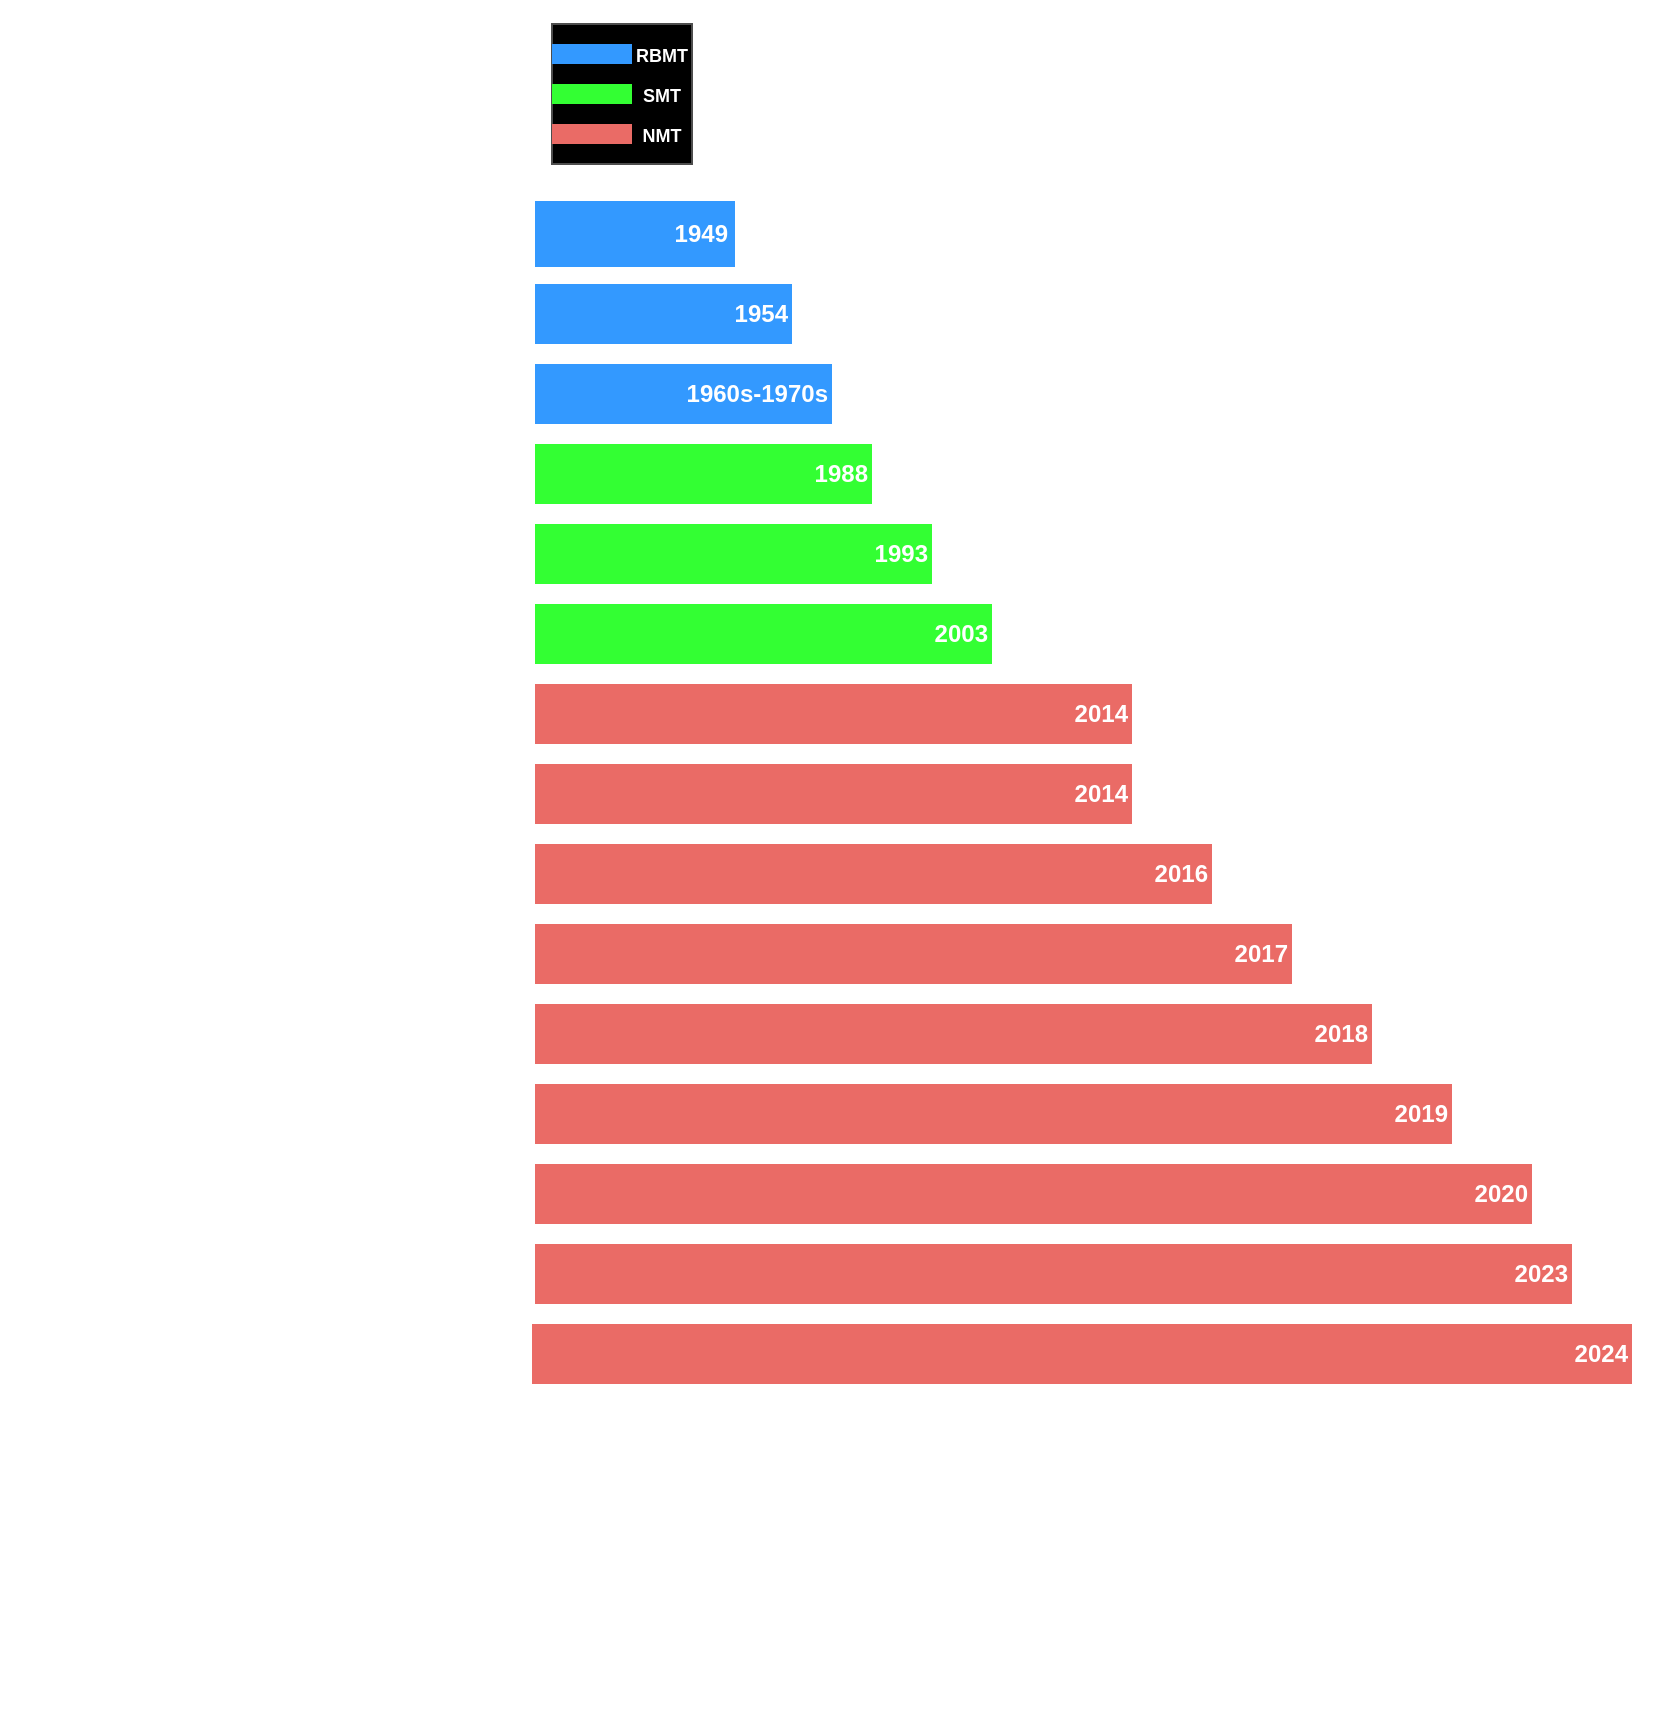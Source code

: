 <mxfile version="24.8.3">
  <diagram name="Page-1" id="5dRE9haZwjfNdNg_Jbhj">
    <mxGraphModel dx="1194" dy="797" grid="1" gridSize="10" guides="1" tooltips="1" connect="1" arrows="1" fold="1" page="1" pageScale="1" pageWidth="850" pageHeight="1100" math="0" shadow="0">
      <root>
        <mxCell id="0" />
        <mxCell id="1" parent="0" />
        <mxCell id="c4zuf6fNESYSLhAQH1gj-6" value="&lt;b&gt;&lt;font color=&quot;#ffffff&quot;&gt;1949&lt;/font&gt;&lt;/b&gt;" style="rounded=0;whiteSpace=wrap;html=1;strokeColor=#3399FF;strokeWidth=3;fillColor=#3399FF;gradientColor=none;align=right;" vertex="1" parent="1">
          <mxGeometry x="270" y="160" width="100" height="30" as="geometry" />
        </mxCell>
        <mxCell id="c4zuf6fNESYSLhAQH1gj-7" value="&lt;b&gt;&lt;font color=&quot;#ffffff&quot;&gt;1954&lt;/font&gt;&lt;/b&gt;" style="rounded=0;whiteSpace=wrap;html=1;strokeColor=none;strokeWidth=3;fillColor=#3399FF;align=right;" vertex="1" parent="1">
          <mxGeometry x="270" y="200" width="130" height="30" as="geometry" />
        </mxCell>
        <mxCell id="c4zuf6fNESYSLhAQH1gj-8" value="&lt;b&gt;&lt;font color=&quot;#ffffff&quot;&gt;1960s-1970s&lt;/font&gt;&lt;/b&gt;" style="rounded=0;whiteSpace=wrap;html=1;strokeColor=none;strokeWidth=3;fillColor=#3399FF;align=right;" vertex="1" parent="1">
          <mxGeometry x="270" y="240" width="150" height="30" as="geometry" />
        </mxCell>
        <mxCell id="c4zuf6fNESYSLhAQH1gj-9" value="&lt;b style=&quot;&quot;&gt;&lt;font color=&quot;#ffffff&quot;&gt;1988&lt;/font&gt;&lt;/b&gt;" style="rounded=0;whiteSpace=wrap;html=1;strokeColor=none;strokeWidth=3;fillColor=#33FF33;align=right;" vertex="1" parent="1">
          <mxGeometry x="270" y="280" width="170" height="30" as="geometry" />
        </mxCell>
        <mxCell id="c4zuf6fNESYSLhAQH1gj-10" value="&lt;b&gt;&lt;font color=&quot;#ffffff&quot;&gt;1993&lt;/font&gt;&lt;/b&gt;" style="rounded=0;whiteSpace=wrap;html=1;strokeColor=none;strokeWidth=3;fillColor=#33FF33;align=right;" vertex="1" parent="1">
          <mxGeometry x="270" y="320" width="200" height="30" as="geometry" />
        </mxCell>
        <mxCell id="c4zuf6fNESYSLhAQH1gj-11" value="&lt;b&gt;&lt;font color=&quot;#ffffff&quot;&gt;2003&lt;/font&gt;&lt;/b&gt;" style="rounded=0;whiteSpace=wrap;html=1;strokeColor=none;strokeWidth=3;fillColor=#33FF33;align=right;" vertex="1" parent="1">
          <mxGeometry x="270" y="360" width="230" height="30" as="geometry" />
        </mxCell>
        <mxCell id="c4zuf6fNESYSLhAQH1gj-12" value="&lt;b style=&quot;&quot;&gt;&lt;font color=&quot;#ffffff&quot;&gt;2014&lt;/font&gt;&lt;/b&gt;" style="rounded=0;whiteSpace=wrap;html=1;strokeColor=none;strokeWidth=3;fillColor=#EA6B66;align=right;" vertex="1" parent="1">
          <mxGeometry x="270" y="400" width="300" height="30" as="geometry" />
        </mxCell>
        <mxCell id="c4zuf6fNESYSLhAQH1gj-13" value="&lt;b style=&quot;&quot;&gt;&lt;font color=&quot;#ffffff&quot;&gt;2014&lt;/font&gt;&lt;/b&gt;" style="rounded=0;whiteSpace=wrap;html=1;strokeColor=none;strokeWidth=3;fillColor=#EA6B66;align=right;" vertex="1" parent="1">
          <mxGeometry x="270" y="440" width="300" height="30" as="geometry" />
        </mxCell>
        <mxCell id="c4zuf6fNESYSLhAQH1gj-14" value="&lt;b style=&quot;&quot;&gt;&lt;font color=&quot;#ffffff&quot;&gt;2016&lt;/font&gt;&lt;/b&gt;" style="rounded=0;whiteSpace=wrap;html=1;strokeColor=none;strokeWidth=3;fillColor=#EA6B66;align=right;" vertex="1" parent="1">
          <mxGeometry x="270" y="480" width="340" height="30" as="geometry" />
        </mxCell>
        <mxCell id="c4zuf6fNESYSLhAQH1gj-15" value="&lt;b style=&quot;&quot;&gt;&lt;font color=&quot;#ffffff&quot;&gt;2017&lt;/font&gt;&lt;/b&gt;" style="rounded=0;whiteSpace=wrap;html=1;strokeColor=none;strokeWidth=3;fillColor=#EA6B66;align=right;" vertex="1" parent="1">
          <mxGeometry x="270" y="520" width="380" height="30" as="geometry" />
        </mxCell>
        <mxCell id="c4zuf6fNESYSLhAQH1gj-16" value="&lt;b style=&quot;&quot;&gt;&lt;font color=&quot;#ffffff&quot;&gt;2018&lt;/font&gt;&lt;/b&gt;" style="rounded=0;whiteSpace=wrap;html=1;strokeColor=none;strokeWidth=3;fillColor=#EA6B66;align=right;" vertex="1" parent="1">
          <mxGeometry x="270" y="560" width="420" height="30" as="geometry" />
        </mxCell>
        <mxCell id="c4zuf6fNESYSLhAQH1gj-17" value="&lt;b style=&quot;&quot;&gt;&lt;font color=&quot;#ffffff&quot;&gt;2019&lt;/font&gt;&lt;/b&gt;" style="rounded=0;whiteSpace=wrap;html=1;strokeColor=none;strokeWidth=3;fillColor=#EA6B66;align=right;" vertex="1" parent="1">
          <mxGeometry x="270" y="600" width="460" height="30" as="geometry" />
        </mxCell>
        <mxCell id="c4zuf6fNESYSLhAQH1gj-18" value="&lt;b style=&quot;&quot;&gt;&lt;font color=&quot;#ffffff&quot;&gt;2020&lt;/font&gt;&lt;/b&gt;" style="rounded=0;whiteSpace=wrap;html=1;strokeColor=none;strokeWidth=3;fillColor=#EA6B66;align=right;" vertex="1" parent="1">
          <mxGeometry x="270" y="640" width="500" height="30" as="geometry" />
        </mxCell>
        <mxCell id="c4zuf6fNESYSLhAQH1gj-19" value="&lt;b style=&quot;&quot;&gt;&lt;font color=&quot;#ffffff&quot;&gt;2023&lt;/font&gt;&lt;/b&gt;" style="rounded=0;whiteSpace=wrap;html=1;strokeColor=none;strokeWidth=3;fillColor=#EA6B66;align=right;" vertex="1" parent="1">
          <mxGeometry x="270" y="680" width="520" height="30" as="geometry" />
        </mxCell>
        <mxCell id="c4zuf6fNESYSLhAQH1gj-21" value="" style="endArrow=none;html=1;rounded=0;strokeColor=#FFFFFF;strokeWidth=3;" edge="1" parent="1">
          <mxGeometry width="50" height="50" relative="1" as="geometry">
            <mxPoint x="270" y="810" as="sourcePoint" />
            <mxPoint x="270" y="60" as="targetPoint" />
          </mxGeometry>
        </mxCell>
        <mxCell id="c4zuf6fNESYSLhAQH1gj-22" value="&lt;b&gt;&lt;font color=&quot;#ffffff&quot;&gt;2024&lt;/font&gt;&lt;/b&gt;" style="rounded=0;whiteSpace=wrap;html=1;strokeColor=none;strokeWidth=3;fillColor=#EA6B66;align=right;" vertex="1" parent="1">
          <mxGeometry x="270" y="720" width="550" height="30" as="geometry" />
        </mxCell>
        <mxCell id="c4zuf6fNESYSLhAQH1gj-23" value="" style="whiteSpace=wrap;html=1;aspect=fixed;fillColor=#000000;movable=1;resizable=1;rotatable=1;deletable=1;editable=1;locked=0;connectable=1;gradientColor=default;strokeColor=#4D4D4D;" vertex="1" parent="1">
          <mxGeometry x="280" y="70" width="70" height="70" as="geometry" />
        </mxCell>
        <mxCell id="c4zuf6fNESYSLhAQH1gj-33" value="" style="group" vertex="1" connectable="0" parent="1">
          <mxGeometry x="280" y="80" width="70" height="50" as="geometry" />
        </mxCell>
        <mxCell id="c4zuf6fNESYSLhAQH1gj-24" value="" style="rounded=0;whiteSpace=wrap;html=1;strokeColor=none;fillColor=#3399FF;movable=1;resizable=1;rotatable=1;deletable=1;editable=1;locked=0;connectable=1;container=0;" vertex="1" parent="c4zuf6fNESYSLhAQH1gj-33">
          <mxGeometry width="40" height="10" as="geometry" />
        </mxCell>
        <mxCell id="c4zuf6fNESYSLhAQH1gj-25" value="" style="rounded=0;whiteSpace=wrap;html=1;strokeColor=none;fillColor=#33FF33;movable=1;resizable=1;rotatable=1;deletable=1;editable=1;locked=0;connectable=1;container=0;" vertex="1" parent="c4zuf6fNESYSLhAQH1gj-33">
          <mxGeometry y="20" width="40" height="10" as="geometry" />
        </mxCell>
        <mxCell id="c4zuf6fNESYSLhAQH1gj-26" value="" style="rounded=0;whiteSpace=wrap;html=1;strokeColor=none;fillColor=#EA6B66;movable=1;resizable=1;rotatable=1;deletable=1;editable=1;locked=0;connectable=1;container=0;" vertex="1" parent="c4zuf6fNESYSLhAQH1gj-33">
          <mxGeometry y="40" width="40" height="10" as="geometry" />
        </mxCell>
        <mxCell id="c4zuf6fNESYSLhAQH1gj-27" value="&lt;b&gt;&lt;font style=&quot;font-size: 9px;&quot; color=&quot;#ffffff&quot;&gt;RBMT&lt;/font&gt;&lt;/b&gt;" style="text;html=1;align=center;verticalAlign=middle;whiteSpace=wrap;rounded=0;movable=1;resizable=1;rotatable=1;deletable=1;editable=1;locked=0;connectable=1;container=0;" vertex="1" parent="c4zuf6fNESYSLhAQH1gj-33">
          <mxGeometry x="40" width="30" height="10" as="geometry" />
        </mxCell>
        <mxCell id="c4zuf6fNESYSLhAQH1gj-28" value="&lt;b&gt;&lt;font style=&quot;font-size: 9px;&quot; color=&quot;#ffffff&quot;&gt;SMT&lt;/font&gt;&lt;/b&gt;" style="text;html=1;align=center;verticalAlign=middle;whiteSpace=wrap;rounded=0;movable=1;resizable=1;rotatable=1;deletable=1;editable=1;locked=0;connectable=1;container=0;" vertex="1" parent="c4zuf6fNESYSLhAQH1gj-33">
          <mxGeometry x="40" y="20" width="30" height="10" as="geometry" />
        </mxCell>
        <mxCell id="c4zuf6fNESYSLhAQH1gj-29" value="&lt;b&gt;&lt;font style=&quot;font-size: 9px;&quot; color=&quot;#ffffff&quot;&gt;NMT&lt;/font&gt;&lt;/b&gt;" style="text;html=1;align=center;verticalAlign=middle;whiteSpace=wrap;rounded=0;movable=1;resizable=1;rotatable=1;deletable=1;editable=1;locked=0;connectable=1;container=0;" vertex="1" parent="c4zuf6fNESYSLhAQH1gj-33">
          <mxGeometry x="40" y="40" width="30" height="10" as="geometry" />
        </mxCell>
        <mxCell id="c4zuf6fNESYSLhAQH1gj-34" value="&lt;strong style=&quot;text-align: start;&quot;&gt;&lt;font color=&quot;#ffffff&quot;&gt;Warren Weaver&#39;s Memorandum&lt;/font&gt;&lt;/strong&gt;" style="text;html=1;align=center;verticalAlign=middle;whiteSpace=wrap;rounded=0;" vertex="1" parent="1">
          <mxGeometry x="40" y="160" width="230" height="30" as="geometry" />
        </mxCell>
        <mxCell id="c4zuf6fNESYSLhAQH1gj-36" value="&lt;strong style=&quot;text-align: start;&quot;&gt;&lt;font color=&quot;#ffffff&quot;&gt;Georgetown-IBM Experiment&lt;/font&gt;&lt;/strong&gt;" style="text;html=1;align=center;verticalAlign=middle;whiteSpace=wrap;rounded=0;" vertex="1" parent="1">
          <mxGeometry x="40" y="200" width="230" height="30" as="geometry" />
        </mxCell>
        <mxCell id="c4zuf6fNESYSLhAQH1gj-37" value="&lt;strong style=&quot;text-align: start;&quot;&gt;&lt;font color=&quot;#ffffff&quot;&gt;Development of Early RBMT Systems&lt;/font&gt;&lt;/strong&gt;" style="text;html=1;align=center;verticalAlign=middle;whiteSpace=wrap;rounded=0;" vertex="1" parent="1">
          <mxGeometry x="40" y="240" width="230" height="30" as="geometry" />
        </mxCell>
        <mxCell id="c4zuf6fNESYSLhAQH1gj-38" value="&lt;strong style=&quot;text-align: start;&quot;&gt;&lt;font color=&quot;#ffffff&quot;&gt;Emergence of SMT Theory&lt;/font&gt;&lt;/strong&gt;" style="text;html=1;align=center;verticalAlign=middle;whiteSpace=wrap;rounded=0;" vertex="1" parent="1">
          <mxGeometry x="40" y="280" width="230" height="30" as="geometry" />
        </mxCell>
        <mxCell id="c4zuf6fNESYSLhAQH1gj-39" value="&lt;strong style=&quot;text-align: start;&quot;&gt;&lt;font color=&quot;#ffffff&quot;&gt;IBM&#39;s Candide System&lt;/font&gt;&lt;/strong&gt;" style="text;html=1;align=center;verticalAlign=middle;whiteSpace=wrap;rounded=0;" vertex="1" parent="1">
          <mxGeometry x="40" y="320" width="230" height="30" as="geometry" />
        </mxCell>
        <mxCell id="c4zuf6fNESYSLhAQH1gj-40" value="&lt;strong style=&quot;text-align: start;&quot;&gt;&lt;font color=&quot;#ffffff&quot;&gt;Phrase-Based SMT Models&lt;/font&gt;&lt;/strong&gt;" style="text;html=1;align=center;verticalAlign=middle;whiteSpace=wrap;rounded=0;" vertex="1" parent="1">
          <mxGeometry x="40" y="360" width="230" height="30" as="geometry" />
        </mxCell>
        <mxCell id="c4zuf6fNESYSLhAQH1gj-41" value="&lt;strong style=&quot;text-align: start;&quot;&gt;&lt;font color=&quot;#ffffff&quot;&gt;Sequence-to-Sequence Models&lt;/font&gt;&lt;/strong&gt;" style="text;html=1;align=center;verticalAlign=middle;whiteSpace=wrap;rounded=0;" vertex="1" parent="1">
          <mxGeometry x="40" y="400" width="230" height="30" as="geometry" />
        </mxCell>
        <mxCell id="c4zuf6fNESYSLhAQH1gj-42" value="&lt;strong style=&quot;text-align: start;&quot;&gt;&lt;font color=&quot;#ffffff&quot;&gt;RNN Encoder-Decoder with Attention&lt;/font&gt;&lt;/strong&gt;" style="text;html=1;align=center;verticalAlign=middle;whiteSpace=wrap;rounded=0;" vertex="1" parent="1">
          <mxGeometry x="40" y="440" width="230" height="30" as="geometry" />
        </mxCell>
        <mxCell id="c4zuf6fNESYSLhAQH1gj-43" value="&lt;strong style=&quot;text-align: start;&quot;&gt;&lt;font color=&quot;#ffffff&quot;&gt;Google Neural Machine Translation&amp;nbsp;&lt;/font&gt;&lt;/strong&gt;" style="text;html=1;align=center;verticalAlign=middle;whiteSpace=wrap;rounded=0;" vertex="1" parent="1">
          <mxGeometry x="40" y="480" width="230" height="30" as="geometry" />
        </mxCell>
        <mxCell id="c4zuf6fNESYSLhAQH1gj-44" value="&lt;strong style=&quot;text-align: start;&quot;&gt;&lt;font color=&quot;#ffffff&quot;&gt;Transformer Architecture&lt;/font&gt;&lt;/strong&gt;" style="text;html=1;align=center;verticalAlign=middle;whiteSpace=wrap;rounded=0;" vertex="1" parent="1">
          <mxGeometry x="40" y="520" width="230" height="30" as="geometry" />
        </mxCell>
        <mxCell id="c4zuf6fNESYSLhAQH1gj-45" value="&lt;strong style=&quot;text-align: start;&quot;&gt;&lt;font color=&quot;#ffffff&quot;&gt;BERT Model&lt;/font&gt;&lt;/strong&gt;" style="text;html=1;align=center;verticalAlign=middle;whiteSpace=wrap;rounded=0;" vertex="1" parent="1">
          <mxGeometry x="40" y="560" width="230" height="30" as="geometry" />
        </mxCell>
        <mxCell id="c4zuf6fNESYSLhAQH1gj-46" value="&lt;strong style=&quot;text-align: start;&quot;&gt;&lt;font color=&quot;#ffffff&quot;&gt;GPT-2 by OpenAI&lt;/font&gt;&lt;/strong&gt;" style="text;html=1;align=center;verticalAlign=middle;whiteSpace=wrap;rounded=0;" vertex="1" parent="1">
          <mxGeometry x="40" y="600" width="230" height="30" as="geometry" />
        </mxCell>
        <mxCell id="c4zuf6fNESYSLhAQH1gj-47" value="&lt;strong style=&quot;text-align: start;&quot;&gt;&lt;font color=&quot;#ffffff&quot;&gt;GPT-3 and Multilingual Models&lt;/font&gt;&lt;/strong&gt;" style="text;html=1;align=center;verticalAlign=middle;whiteSpace=wrap;rounded=0;" vertex="1" parent="1">
          <mxGeometry x="40" y="640" width="230" height="30" as="geometry" />
        </mxCell>
        <mxCell id="c4zuf6fNESYSLhAQH1gj-48" value="&lt;strong style=&quot;text-align: start;&quot;&gt;&lt;font color=&quot;#ffffff&quot;&gt;OpenAI&#39;s ChatGPT&lt;/font&gt;&lt;/strong&gt;" style="text;html=1;align=center;verticalAlign=middle;whiteSpace=wrap;rounded=0;" vertex="1" parent="1">
          <mxGeometry x="40" y="680" width="230" height="30" as="geometry" />
        </mxCell>
        <mxCell id="c4zuf6fNESYSLhAQH1gj-49" value="&lt;strong style=&quot;text-align: start;&quot;&gt;&lt;font color=&quot;#ffffff&quot;&gt;OpenAI&#39;s GPT-4 Release&lt;/font&gt;&lt;/strong&gt;" style="text;html=1;align=center;verticalAlign=middle;whiteSpace=wrap;rounded=0;" vertex="1" parent="1">
          <mxGeometry x="40" y="720" width="230" height="30" as="geometry" />
        </mxCell>
        <mxCell id="c4zuf6fNESYSLhAQH1gj-50" value="" style="endArrow=none;html=1;rounded=0;strokeColor=#FFFFFF;strokeWidth=3;" edge="1" parent="1">
          <mxGeometry width="50" height="50" relative="1" as="geometry">
            <mxPoint x="270" y="810" as="sourcePoint" />
            <mxPoint x="840" y="810" as="targetPoint" />
          </mxGeometry>
        </mxCell>
        <mxCell id="c4zuf6fNESYSLhAQH1gj-51" value="&lt;font color=&quot;#ffffff&quot;&gt;1949&lt;/font&gt;" style="text;html=1;align=center;verticalAlign=middle;resizable=0;points=[];autosize=1;strokeColor=none;fillColor=none;" vertex="1" parent="1">
          <mxGeometry x="260" y="809" width="50" height="30" as="geometry" />
        </mxCell>
        <mxCell id="c4zuf6fNESYSLhAQH1gj-52" value="&lt;font color=&quot;#ffffff&quot;&gt;1954&lt;/font&gt;" style="text;html=1;align=center;verticalAlign=middle;resizable=0;points=[];autosize=1;strokeColor=none;fillColor=none;" vertex="1" parent="1">
          <mxGeometry x="295" y="809" width="50" height="30" as="geometry" />
        </mxCell>
        <mxCell id="c4zuf6fNESYSLhAQH1gj-53" value="&lt;font color=&quot;#ffffff&quot;&gt;1960-1970&lt;/font&gt;" style="text;html=1;align=center;verticalAlign=middle;resizable=0;points=[];autosize=1;strokeColor=none;fillColor=none;" vertex="1" parent="1">
          <mxGeometry x="340" y="809" width="80" height="30" as="geometry" />
        </mxCell>
        <mxCell id="c4zuf6fNESYSLhAQH1gj-54" value="&lt;font color=&quot;#ffffff&quot;&gt;&lt;span style=&quot;caret-color: rgb(255, 255, 255);&quot;&gt;1993&lt;/span&gt;&lt;/font&gt;" style="text;html=1;align=center;verticalAlign=middle;resizable=0;points=[];autosize=1;strokeColor=none;fillColor=none;" vertex="1" parent="1">
          <mxGeometry x="450" y="809" width="50" height="30" as="geometry" />
        </mxCell>
        <mxCell id="c4zuf6fNESYSLhAQH1gj-55" value="&lt;font color=&quot;#ffffff&quot;&gt;2014&lt;/font&gt;" style="text;html=1;align=center;verticalAlign=middle;resizable=0;points=[];autosize=1;strokeColor=none;fillColor=none;" vertex="1" parent="1">
          <mxGeometry x="520" y="809" width="50" height="30" as="geometry" />
        </mxCell>
        <mxCell id="c4zuf6fNESYSLhAQH1gj-56" value="&lt;font color=&quot;#ffffff&quot;&gt;2003&lt;/font&gt;" style="text;html=1;align=center;verticalAlign=middle;resizable=0;points=[];autosize=1;strokeColor=none;fillColor=none;" vertex="1" parent="1">
          <mxGeometry x="480" y="809" width="50" height="30" as="geometry" />
        </mxCell>
        <mxCell id="c4zuf6fNESYSLhAQH1gj-57" value="&lt;font color=&quot;#ffffff&quot;&gt;2017&lt;/font&gt;" style="text;html=1;align=center;verticalAlign=middle;resizable=0;points=[];autosize=1;strokeColor=none;fillColor=none;" vertex="1" parent="1">
          <mxGeometry x="594" y="809" width="50" height="30" as="geometry" />
        </mxCell>
        <mxCell id="c4zuf6fNESYSLhAQH1gj-58" value="&lt;font color=&quot;#ffffff&quot;&gt;2018&lt;/font&gt;" style="text;html=1;align=center;verticalAlign=middle;resizable=0;points=[];autosize=1;strokeColor=none;fillColor=none;" vertex="1" parent="1">
          <mxGeometry x="633" y="809" width="50" height="30" as="geometry" />
        </mxCell>
        <mxCell id="c4zuf6fNESYSLhAQH1gj-59" value="&lt;font color=&quot;#ffffff&quot;&gt;&lt;span style=&quot;caret-color: rgb(255, 255, 255);&quot;&gt;2020&lt;/span&gt;&lt;/font&gt;" style="text;html=1;align=center;verticalAlign=middle;resizable=0;points=[];autosize=1;strokeColor=none;fillColor=none;" vertex="1" parent="1">
          <mxGeometry x="720" y="809" width="50" height="30" as="geometry" />
        </mxCell>
        <mxCell id="c4zuf6fNESYSLhAQH1gj-60" value="&lt;font color=&quot;#ffffff&quot;&gt;2023&lt;/font&gt;" style="text;html=1;align=center;verticalAlign=middle;resizable=0;points=[];autosize=1;strokeColor=none;fillColor=none;" vertex="1" parent="1">
          <mxGeometry x="750" y="809" width="50" height="30" as="geometry" />
        </mxCell>
        <mxCell id="c4zuf6fNESYSLhAQH1gj-61" value="&lt;font color=&quot;#ffffff&quot;&gt;1988&lt;/font&gt;" style="text;html=1;align=center;verticalAlign=middle;resizable=0;points=[];autosize=1;strokeColor=none;fillColor=none;" vertex="1" parent="1">
          <mxGeometry x="410" y="809" width="50" height="30" as="geometry" />
        </mxCell>
        <mxCell id="c4zuf6fNESYSLhAQH1gj-62" value="&lt;font color=&quot;#ffffff&quot;&gt;2016&lt;/font&gt;" style="text;html=1;align=center;verticalAlign=middle;resizable=0;points=[];autosize=1;strokeColor=none;fillColor=none;" vertex="1" parent="1">
          <mxGeometry x="555" y="809" width="50" height="30" as="geometry" />
        </mxCell>
        <mxCell id="c4zuf6fNESYSLhAQH1gj-63" value="&lt;font color=&quot;#ffffff&quot;&gt;2019&lt;/font&gt;" style="text;html=1;align=center;verticalAlign=middle;resizable=0;points=[];autosize=1;strokeColor=none;fillColor=none;" vertex="1" parent="1">
          <mxGeometry x="672" y="809" width="50" height="30" as="geometry" />
        </mxCell>
        <mxCell id="c4zuf6fNESYSLhAQH1gj-65" value="&lt;font color=&quot;#ffffff&quot;&gt;2024&lt;/font&gt;" style="text;html=1;align=center;verticalAlign=middle;resizable=0;points=[];autosize=1;strokeColor=none;fillColor=none;" vertex="1" parent="1">
          <mxGeometry x="790" y="809" width="50" height="30" as="geometry" />
        </mxCell>
        <mxCell id="c4zuf6fNESYSLhAQH1gj-67" value="" style="endArrow=none;html=1;rounded=0;strokeColor=#FFFFFF;strokeWidth=2;" edge="1" parent="1">
          <mxGeometry width="50" height="50" relative="1" as="geometry">
            <mxPoint x="294" y="809" as="sourcePoint" />
            <mxPoint x="294" y="800" as="targetPoint" />
          </mxGeometry>
        </mxCell>
        <mxCell id="c4zuf6fNESYSLhAQH1gj-69" value="" style="endArrow=none;html=1;rounded=0;strokeColor=#FFFFFF;strokeWidth=2;" edge="1" parent="1">
          <mxGeometry width="50" height="50" relative="1" as="geometry">
            <mxPoint x="319.5" y="809" as="sourcePoint" />
            <mxPoint x="319.5" y="800" as="targetPoint" />
          </mxGeometry>
        </mxCell>
        <mxCell id="c4zuf6fNESYSLhAQH1gj-75" value="" style="endArrow=none;html=1;rounded=0;strokeColor=#FFFFFF;strokeWidth=2;" edge="1" parent="1">
          <mxGeometry width="50" height="50" relative="1" as="geometry">
            <mxPoint x="379.5" y="809" as="sourcePoint" />
            <mxPoint x="379.5" y="800" as="targetPoint" />
          </mxGeometry>
        </mxCell>
        <mxCell id="c4zuf6fNESYSLhAQH1gj-77" value="" style="endArrow=none;html=1;rounded=0;strokeColor=#FFFFFF;strokeWidth=2;" edge="1" parent="1">
          <mxGeometry width="50" height="50" relative="1" as="geometry">
            <mxPoint x="434.5" y="809" as="sourcePoint" />
            <mxPoint x="434.5" y="800" as="targetPoint" />
          </mxGeometry>
        </mxCell>
        <mxCell id="c4zuf6fNESYSLhAQH1gj-78" value="" style="endArrow=none;html=1;rounded=0;strokeColor=#FFFFFF;strokeWidth=2;" edge="1" parent="1">
          <mxGeometry width="50" height="50" relative="1" as="geometry">
            <mxPoint x="544.5" y="809" as="sourcePoint" />
            <mxPoint x="544.5" y="800" as="targetPoint" />
          </mxGeometry>
        </mxCell>
        <mxCell id="c4zuf6fNESYSLhAQH1gj-79" value="" style="endArrow=none;html=1;rounded=0;strokeColor=#FFFFFF;strokeWidth=2;" edge="1" parent="1">
          <mxGeometry width="50" height="50" relative="1" as="geometry">
            <mxPoint x="504.5" y="809" as="sourcePoint" />
            <mxPoint x="504.5" y="800" as="targetPoint" />
          </mxGeometry>
        </mxCell>
        <mxCell id="c4zuf6fNESYSLhAQH1gj-80" value="" style="endArrow=none;html=1;rounded=0;strokeColor=#FFFFFF;strokeWidth=2;" edge="1" parent="1">
          <mxGeometry width="50" height="50" relative="1" as="geometry">
            <mxPoint x="474.5" y="809" as="sourcePoint" />
            <mxPoint x="474.5" y="800" as="targetPoint" />
          </mxGeometry>
        </mxCell>
        <mxCell id="c4zuf6fNESYSLhAQH1gj-81" value="" style="endArrow=none;html=1;rounded=0;strokeColor=#FFFFFF;strokeWidth=2;" edge="1" parent="1">
          <mxGeometry width="50" height="50" relative="1" as="geometry">
            <mxPoint x="579.5" y="809" as="sourcePoint" />
            <mxPoint x="579.5" y="800" as="targetPoint" />
          </mxGeometry>
        </mxCell>
        <mxCell id="c4zuf6fNESYSLhAQH1gj-82" value="" style="endArrow=none;html=1;rounded=0;strokeColor=#FFFFFF;strokeWidth=2;" edge="1" parent="1">
          <mxGeometry width="50" height="50" relative="1" as="geometry">
            <mxPoint x="618.5" y="809" as="sourcePoint" />
            <mxPoint x="618.5" y="800" as="targetPoint" />
          </mxGeometry>
        </mxCell>
        <mxCell id="c4zuf6fNESYSLhAQH1gj-83" value="" style="endArrow=none;html=1;rounded=0;strokeColor=#FFFFFF;strokeWidth=2;" edge="1" parent="1">
          <mxGeometry width="50" height="50" relative="1" as="geometry">
            <mxPoint x="657.5" y="809" as="sourcePoint" />
            <mxPoint x="657.5" y="800" as="targetPoint" />
          </mxGeometry>
        </mxCell>
        <mxCell id="c4zuf6fNESYSLhAQH1gj-84" value="" style="endArrow=none;html=1;rounded=0;strokeColor=#FFFFFF;strokeWidth=2;" edge="1" parent="1">
          <mxGeometry width="50" height="50" relative="1" as="geometry">
            <mxPoint x="696.5" y="809" as="sourcePoint" />
            <mxPoint x="696.5" y="800" as="targetPoint" />
          </mxGeometry>
        </mxCell>
        <mxCell id="c4zuf6fNESYSLhAQH1gj-85" value="" style="endArrow=none;html=1;rounded=0;strokeColor=#FFFFFF;strokeWidth=2;" edge="1" parent="1">
          <mxGeometry width="50" height="50" relative="1" as="geometry">
            <mxPoint x="740" y="809" as="sourcePoint" />
            <mxPoint x="740" y="800" as="targetPoint" />
          </mxGeometry>
        </mxCell>
        <mxCell id="c4zuf6fNESYSLhAQH1gj-86" value="" style="endArrow=none;html=1;rounded=0;strokeColor=#FFFFFF;strokeWidth=2;" edge="1" parent="1">
          <mxGeometry width="50" height="50" relative="1" as="geometry">
            <mxPoint x="774.5" y="809" as="sourcePoint" />
            <mxPoint x="774.5" y="800" as="targetPoint" />
          </mxGeometry>
        </mxCell>
        <mxCell id="c4zuf6fNESYSLhAQH1gj-87" value="" style="endArrow=none;html=1;rounded=0;strokeColor=#FFFFFF;strokeWidth=2;" edge="1" parent="1">
          <mxGeometry width="50" height="50" relative="1" as="geometry">
            <mxPoint x="814.5" y="809" as="sourcePoint" />
            <mxPoint x="814.5" y="800" as="targetPoint" />
          </mxGeometry>
        </mxCell>
        <mxCell id="c4zuf6fNESYSLhAQH1gj-88" value="&lt;font size=&quot;1&quot; color=&quot;#ffffff&quot;&gt;&lt;b style=&quot;font-size: 13px;&quot;&gt;Event&lt;/b&gt;&lt;/font&gt;" style="text;html=1;align=center;verticalAlign=middle;resizable=0;points=[];autosize=1;strokeColor=none;fillColor=none;rotation=270;" vertex="1" parent="1">
          <mxGeometry x="-10" y="370" width="60" height="30" as="geometry" />
        </mxCell>
        <mxCell id="c4zuf6fNESYSLhAQH1gj-89" value="&lt;font color=&quot;#ffffff&quot; style=&quot;font-size: 14px;&quot;&gt;&lt;b&gt;Year&lt;/b&gt;&lt;/font&gt;" style="text;html=1;align=center;verticalAlign=middle;resizable=0;points=[];autosize=1;strokeColor=none;fillColor=none;" vertex="1" parent="1">
          <mxGeometry x="435" y="888" width="50" height="30" as="geometry" />
        </mxCell>
      </root>
    </mxGraphModel>
  </diagram>
</mxfile>
